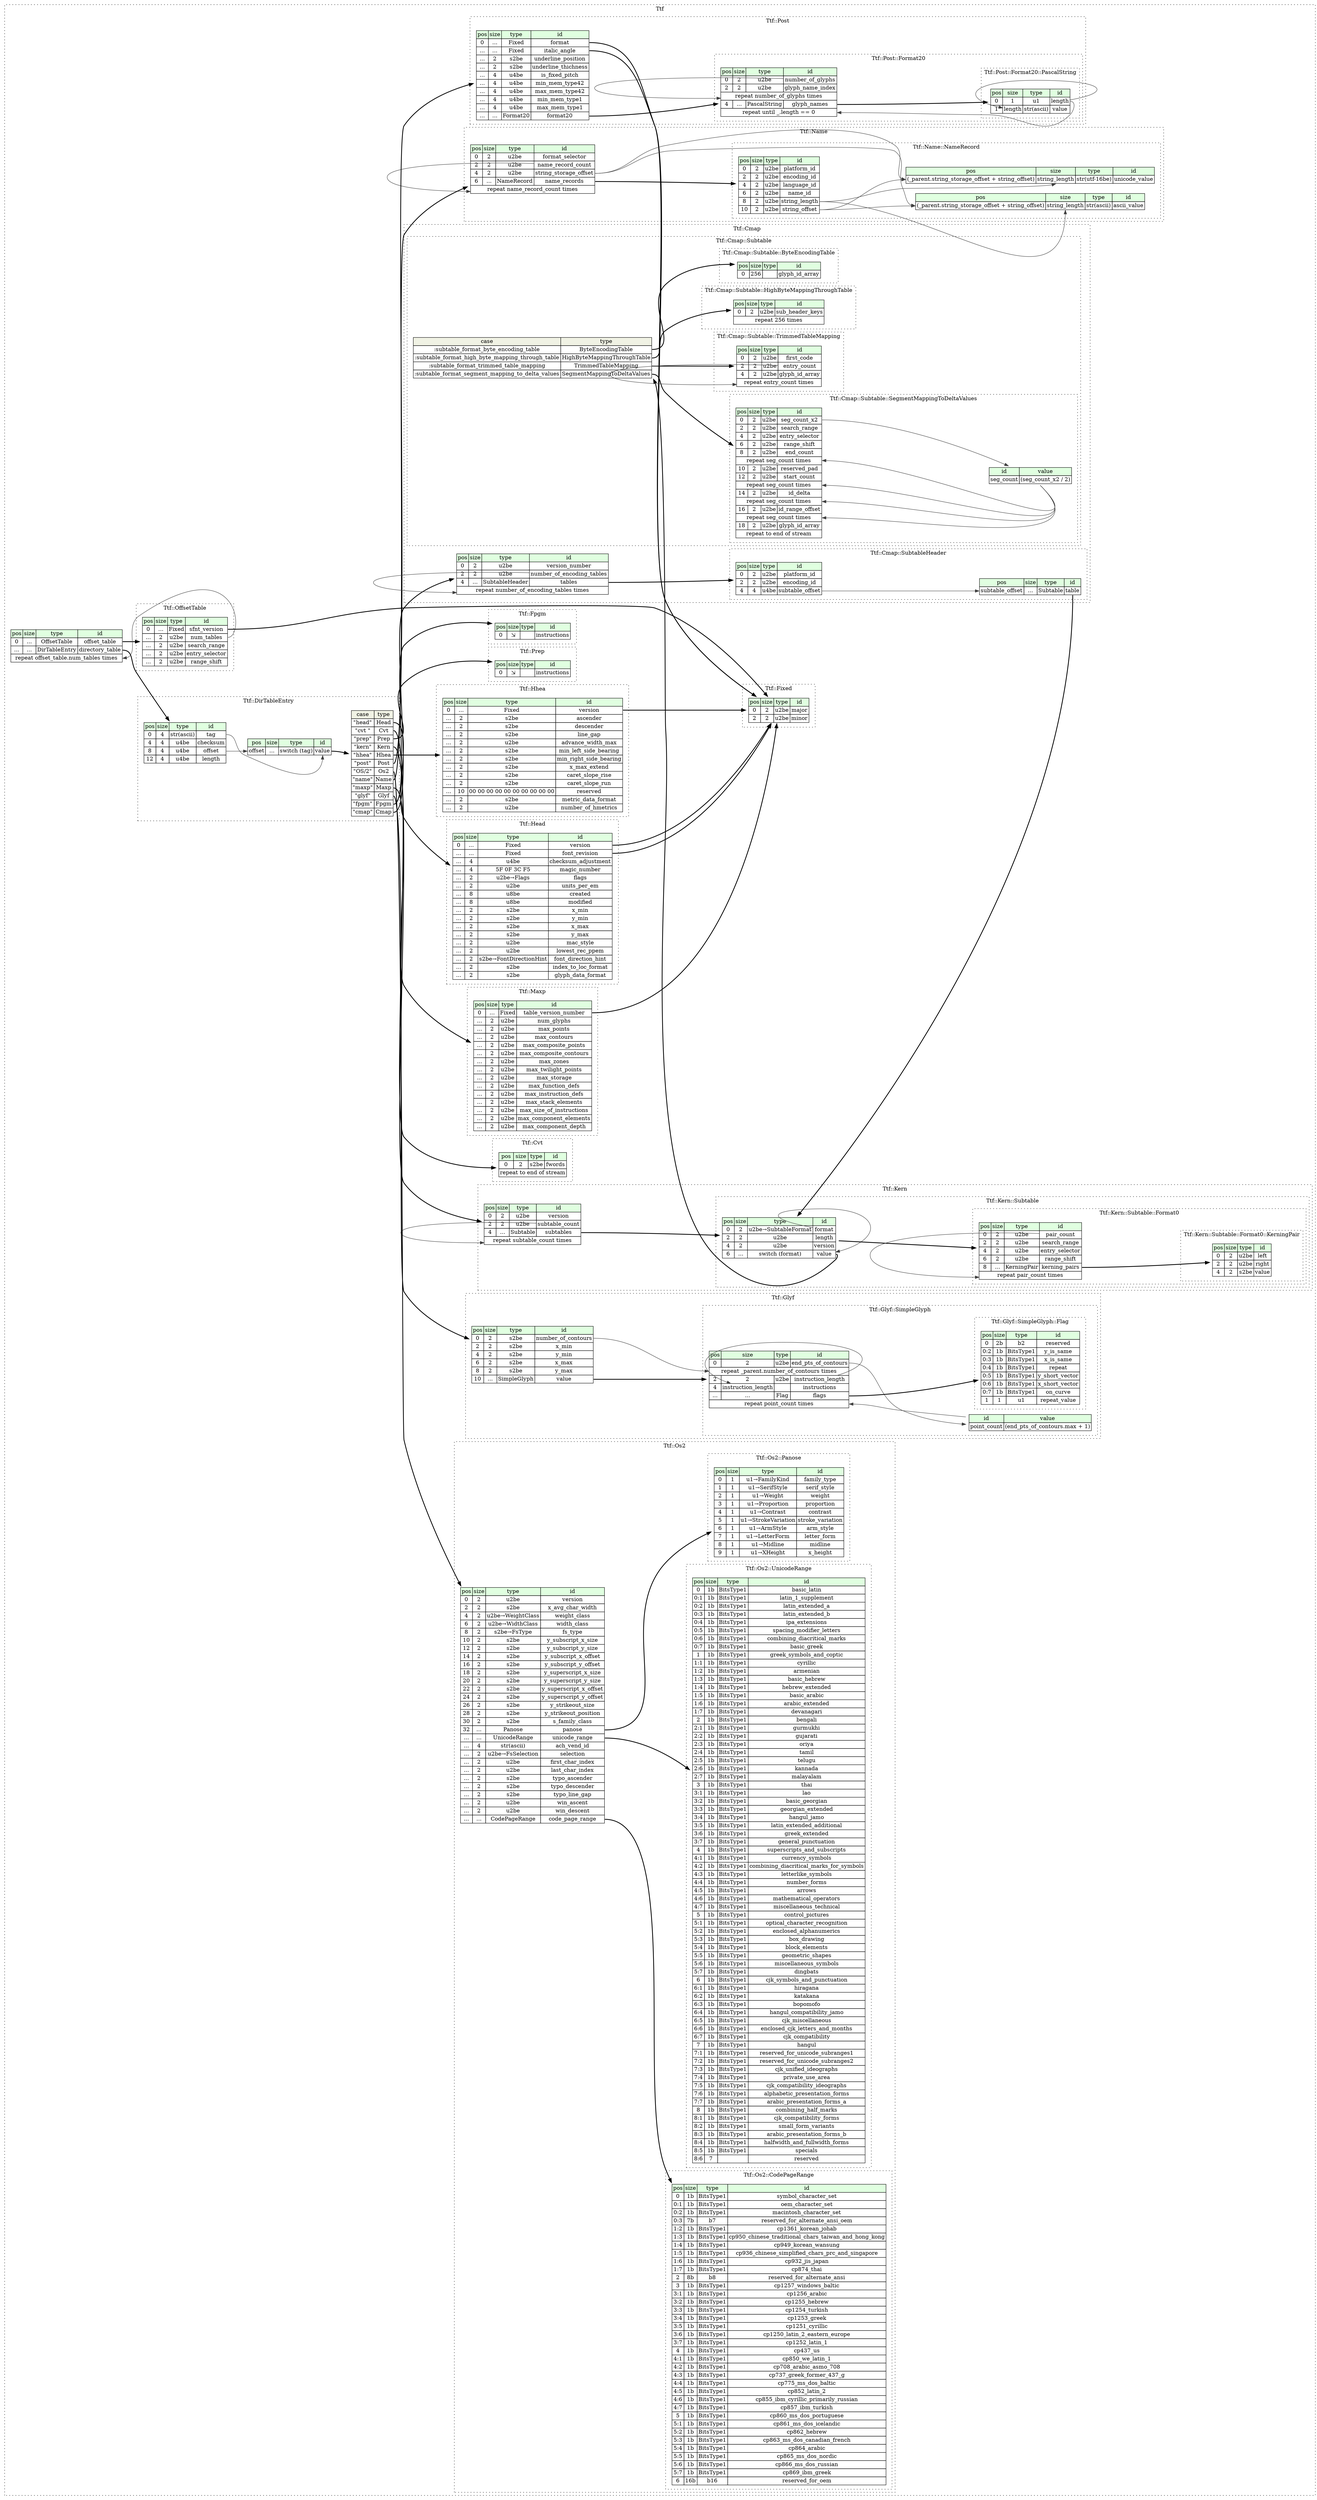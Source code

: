 digraph {
	rankdir=LR;
	node [shape=plaintext];
	subgraph cluster__ttf {
		label="Ttf";
		graph[style=dotted];

		ttf__seq [label=<<TABLE BORDER="0" CELLBORDER="1" CELLSPACING="0">
			<TR><TD BGCOLOR="#E0FFE0">pos</TD><TD BGCOLOR="#E0FFE0">size</TD><TD BGCOLOR="#E0FFE0">type</TD><TD BGCOLOR="#E0FFE0">id</TD></TR>
			<TR><TD PORT="offset_table_pos">0</TD><TD PORT="offset_table_size">...</TD><TD>OffsetTable</TD><TD PORT="offset_table_type">offset_table</TD></TR>
			<TR><TD PORT="directory_table_pos">...</TD><TD PORT="directory_table_size">...</TD><TD>DirTableEntry</TD><TD PORT="directory_table_type">directory_table</TD></TR>
			<TR><TD COLSPAN="4" PORT="directory_table__repeat">repeat offset_table.num_tables times</TD></TR>
		</TABLE>>];
		subgraph cluster__post {
			label="Ttf::Post";
			graph[style=dotted];

			post__seq [label=<<TABLE BORDER="0" CELLBORDER="1" CELLSPACING="0">
				<TR><TD BGCOLOR="#E0FFE0">pos</TD><TD BGCOLOR="#E0FFE0">size</TD><TD BGCOLOR="#E0FFE0">type</TD><TD BGCOLOR="#E0FFE0">id</TD></TR>
				<TR><TD PORT="format_pos">0</TD><TD PORT="format_size">...</TD><TD>Fixed</TD><TD PORT="format_type">format</TD></TR>
				<TR><TD PORT="italic_angle_pos">...</TD><TD PORT="italic_angle_size">...</TD><TD>Fixed</TD><TD PORT="italic_angle_type">italic_angle</TD></TR>
				<TR><TD PORT="underline_position_pos">...</TD><TD PORT="underline_position_size">2</TD><TD>s2be</TD><TD PORT="underline_position_type">underline_position</TD></TR>
				<TR><TD PORT="underline_thichness_pos">...</TD><TD PORT="underline_thichness_size">2</TD><TD>s2be</TD><TD PORT="underline_thichness_type">underline_thichness</TD></TR>
				<TR><TD PORT="is_fixed_pitch_pos">...</TD><TD PORT="is_fixed_pitch_size">4</TD><TD>u4be</TD><TD PORT="is_fixed_pitch_type">is_fixed_pitch</TD></TR>
				<TR><TD PORT="min_mem_type42_pos">...</TD><TD PORT="min_mem_type42_size">4</TD><TD>u4be</TD><TD PORT="min_mem_type42_type">min_mem_type42</TD></TR>
				<TR><TD PORT="max_mem_type42_pos">...</TD><TD PORT="max_mem_type42_size">4</TD><TD>u4be</TD><TD PORT="max_mem_type42_type">max_mem_type42</TD></TR>
				<TR><TD PORT="min_mem_type1_pos">...</TD><TD PORT="min_mem_type1_size">4</TD><TD>u4be</TD><TD PORT="min_mem_type1_type">min_mem_type1</TD></TR>
				<TR><TD PORT="max_mem_type1_pos">...</TD><TD PORT="max_mem_type1_size">4</TD><TD>u4be</TD><TD PORT="max_mem_type1_type">max_mem_type1</TD></TR>
				<TR><TD PORT="format20_pos">...</TD><TD PORT="format20_size">...</TD><TD>Format20</TD><TD PORT="format20_type">format20</TD></TR>
			</TABLE>>];
			subgraph cluster__format20 {
				label="Ttf::Post::Format20";
				graph[style=dotted];

				format20__seq [label=<<TABLE BORDER="0" CELLBORDER="1" CELLSPACING="0">
					<TR><TD BGCOLOR="#E0FFE0">pos</TD><TD BGCOLOR="#E0FFE0">size</TD><TD BGCOLOR="#E0FFE0">type</TD><TD BGCOLOR="#E0FFE0">id</TD></TR>
					<TR><TD PORT="number_of_glyphs_pos">0</TD><TD PORT="number_of_glyphs_size">2</TD><TD>u2be</TD><TD PORT="number_of_glyphs_type">number_of_glyphs</TD></TR>
					<TR><TD PORT="glyph_name_index_pos">2</TD><TD PORT="glyph_name_index_size">2</TD><TD>u2be</TD><TD PORT="glyph_name_index_type">glyph_name_index</TD></TR>
					<TR><TD COLSPAN="4" PORT="glyph_name_index__repeat">repeat number_of_glyphs times</TD></TR>
					<TR><TD PORT="glyph_names_pos">4</TD><TD PORT="glyph_names_size">...</TD><TD>PascalString</TD><TD PORT="glyph_names_type">glyph_names</TD></TR>
					<TR><TD COLSPAN="4" PORT="glyph_names__repeat">repeat until _.length == 0</TD></TR>
				</TABLE>>];
				subgraph cluster__pascal_string {
					label="Ttf::Post::Format20::PascalString";
					graph[style=dotted];

					pascal_string__seq [label=<<TABLE BORDER="0" CELLBORDER="1" CELLSPACING="0">
						<TR><TD BGCOLOR="#E0FFE0">pos</TD><TD BGCOLOR="#E0FFE0">size</TD><TD BGCOLOR="#E0FFE0">type</TD><TD BGCOLOR="#E0FFE0">id</TD></TR>
						<TR><TD PORT="length_pos">0</TD><TD PORT="length_size">1</TD><TD>u1</TD><TD PORT="length_type">length</TD></TR>
						<TR><TD PORT="value_pos">1</TD><TD PORT="value_size">length</TD><TD>str(ascii)</TD><TD PORT="value_type">value</TD></TR>
					</TABLE>>];
				}
			}
		}
		subgraph cluster__name {
			label="Ttf::Name";
			graph[style=dotted];

			name__seq [label=<<TABLE BORDER="0" CELLBORDER="1" CELLSPACING="0">
				<TR><TD BGCOLOR="#E0FFE0">pos</TD><TD BGCOLOR="#E0FFE0">size</TD><TD BGCOLOR="#E0FFE0">type</TD><TD BGCOLOR="#E0FFE0">id</TD></TR>
				<TR><TD PORT="format_selector_pos">0</TD><TD PORT="format_selector_size">2</TD><TD>u2be</TD><TD PORT="format_selector_type">format_selector</TD></TR>
				<TR><TD PORT="name_record_count_pos">2</TD><TD PORT="name_record_count_size">2</TD><TD>u2be</TD><TD PORT="name_record_count_type">name_record_count</TD></TR>
				<TR><TD PORT="string_storage_offset_pos">4</TD><TD PORT="string_storage_offset_size">2</TD><TD>u2be</TD><TD PORT="string_storage_offset_type">string_storage_offset</TD></TR>
				<TR><TD PORT="name_records_pos">6</TD><TD PORT="name_records_size">...</TD><TD>NameRecord</TD><TD PORT="name_records_type">name_records</TD></TR>
				<TR><TD COLSPAN="4" PORT="name_records__repeat">repeat name_record_count times</TD></TR>
			</TABLE>>];
			subgraph cluster__name_record {
				label="Ttf::Name::NameRecord";
				graph[style=dotted];

				name_record__seq [label=<<TABLE BORDER="0" CELLBORDER="1" CELLSPACING="0">
					<TR><TD BGCOLOR="#E0FFE0">pos</TD><TD BGCOLOR="#E0FFE0">size</TD><TD BGCOLOR="#E0FFE0">type</TD><TD BGCOLOR="#E0FFE0">id</TD></TR>
					<TR><TD PORT="platform_id_pos">0</TD><TD PORT="platform_id_size">2</TD><TD>u2be</TD><TD PORT="platform_id_type">platform_id</TD></TR>
					<TR><TD PORT="encoding_id_pos">2</TD><TD PORT="encoding_id_size">2</TD><TD>u2be</TD><TD PORT="encoding_id_type">encoding_id</TD></TR>
					<TR><TD PORT="language_id_pos">4</TD><TD PORT="language_id_size">2</TD><TD>u2be</TD><TD PORT="language_id_type">language_id</TD></TR>
					<TR><TD PORT="name_id_pos">6</TD><TD PORT="name_id_size">2</TD><TD>u2be</TD><TD PORT="name_id_type">name_id</TD></TR>
					<TR><TD PORT="string_length_pos">8</TD><TD PORT="string_length_size">2</TD><TD>u2be</TD><TD PORT="string_length_type">string_length</TD></TR>
					<TR><TD PORT="string_offset_pos">10</TD><TD PORT="string_offset_size">2</TD><TD>u2be</TD><TD PORT="string_offset_type">string_offset</TD></TR>
				</TABLE>>];
				name_record__inst__ascii_value [label=<<TABLE BORDER="0" CELLBORDER="1" CELLSPACING="0">
					<TR><TD BGCOLOR="#E0FFE0">pos</TD><TD BGCOLOR="#E0FFE0">size</TD><TD BGCOLOR="#E0FFE0">type</TD><TD BGCOLOR="#E0FFE0">id</TD></TR>
					<TR><TD PORT="ascii_value_pos">(_parent.string_storage_offset + string_offset)</TD><TD PORT="ascii_value_size">string_length</TD><TD>str(ascii)</TD><TD PORT="ascii_value_type">ascii_value</TD></TR>
				</TABLE>>];
				name_record__inst__unicode_value [label=<<TABLE BORDER="0" CELLBORDER="1" CELLSPACING="0">
					<TR><TD BGCOLOR="#E0FFE0">pos</TD><TD BGCOLOR="#E0FFE0">size</TD><TD BGCOLOR="#E0FFE0">type</TD><TD BGCOLOR="#E0FFE0">id</TD></TR>
					<TR><TD PORT="unicode_value_pos">(_parent.string_storage_offset + string_offset)</TD><TD PORT="unicode_value_size">string_length</TD><TD>str(utf-16be)</TD><TD PORT="unicode_value_type">unicode_value</TD></TR>
				</TABLE>>];
			}
		}
		subgraph cluster__head {
			label="Ttf::Head";
			graph[style=dotted];

			head__seq [label=<<TABLE BORDER="0" CELLBORDER="1" CELLSPACING="0">
				<TR><TD BGCOLOR="#E0FFE0">pos</TD><TD BGCOLOR="#E0FFE0">size</TD><TD BGCOLOR="#E0FFE0">type</TD><TD BGCOLOR="#E0FFE0">id</TD></TR>
				<TR><TD PORT="version_pos">0</TD><TD PORT="version_size">...</TD><TD>Fixed</TD><TD PORT="version_type">version</TD></TR>
				<TR><TD PORT="font_revision_pos">...</TD><TD PORT="font_revision_size">...</TD><TD>Fixed</TD><TD PORT="font_revision_type">font_revision</TD></TR>
				<TR><TD PORT="checksum_adjustment_pos">...</TD><TD PORT="checksum_adjustment_size">4</TD><TD>u4be</TD><TD PORT="checksum_adjustment_type">checksum_adjustment</TD></TR>
				<TR><TD PORT="magic_number_pos">...</TD><TD PORT="magic_number_size">4</TD><TD>5F 0F 3C F5</TD><TD PORT="magic_number_type">magic_number</TD></TR>
				<TR><TD PORT="flags_pos">...</TD><TD PORT="flags_size">2</TD><TD>u2be→Flags</TD><TD PORT="flags_type">flags</TD></TR>
				<TR><TD PORT="units_per_em_pos">...</TD><TD PORT="units_per_em_size">2</TD><TD>u2be</TD><TD PORT="units_per_em_type">units_per_em</TD></TR>
				<TR><TD PORT="created_pos">...</TD><TD PORT="created_size">8</TD><TD>u8be</TD><TD PORT="created_type">created</TD></TR>
				<TR><TD PORT="modified_pos">...</TD><TD PORT="modified_size">8</TD><TD>u8be</TD><TD PORT="modified_type">modified</TD></TR>
				<TR><TD PORT="x_min_pos">...</TD><TD PORT="x_min_size">2</TD><TD>s2be</TD><TD PORT="x_min_type">x_min</TD></TR>
				<TR><TD PORT="y_min_pos">...</TD><TD PORT="y_min_size">2</TD><TD>s2be</TD><TD PORT="y_min_type">y_min</TD></TR>
				<TR><TD PORT="x_max_pos">...</TD><TD PORT="x_max_size">2</TD><TD>s2be</TD><TD PORT="x_max_type">x_max</TD></TR>
				<TR><TD PORT="y_max_pos">...</TD><TD PORT="y_max_size">2</TD><TD>s2be</TD><TD PORT="y_max_type">y_max</TD></TR>
				<TR><TD PORT="mac_style_pos">...</TD><TD PORT="mac_style_size">2</TD><TD>u2be</TD><TD PORT="mac_style_type">mac_style</TD></TR>
				<TR><TD PORT="lowest_rec_ppem_pos">...</TD><TD PORT="lowest_rec_ppem_size">2</TD><TD>u2be</TD><TD PORT="lowest_rec_ppem_type">lowest_rec_ppem</TD></TR>
				<TR><TD PORT="font_direction_hint_pos">...</TD><TD PORT="font_direction_hint_size">2</TD><TD>s2be→FontDirectionHint</TD><TD PORT="font_direction_hint_type">font_direction_hint</TD></TR>
				<TR><TD PORT="index_to_loc_format_pos">...</TD><TD PORT="index_to_loc_format_size">2</TD><TD>s2be</TD><TD PORT="index_to_loc_format_type">index_to_loc_format</TD></TR>
				<TR><TD PORT="glyph_data_format_pos">...</TD><TD PORT="glyph_data_format_size">2</TD><TD>s2be</TD><TD PORT="glyph_data_format_type">glyph_data_format</TD></TR>
			</TABLE>>];
		}
		subgraph cluster__prep {
			label="Ttf::Prep";
			graph[style=dotted];

			prep__seq [label=<<TABLE BORDER="0" CELLBORDER="1" CELLSPACING="0">
				<TR><TD BGCOLOR="#E0FFE0">pos</TD><TD BGCOLOR="#E0FFE0">size</TD><TD BGCOLOR="#E0FFE0">type</TD><TD BGCOLOR="#E0FFE0">id</TD></TR>
				<TR><TD PORT="instructions_pos">0</TD><TD PORT="instructions_size">⇲</TD><TD></TD><TD PORT="instructions_type">instructions</TD></TR>
			</TABLE>>];
		}
		subgraph cluster__hhea {
			label="Ttf::Hhea";
			graph[style=dotted];

			hhea__seq [label=<<TABLE BORDER="0" CELLBORDER="1" CELLSPACING="0">
				<TR><TD BGCOLOR="#E0FFE0">pos</TD><TD BGCOLOR="#E0FFE0">size</TD><TD BGCOLOR="#E0FFE0">type</TD><TD BGCOLOR="#E0FFE0">id</TD></TR>
				<TR><TD PORT="version_pos">0</TD><TD PORT="version_size">...</TD><TD>Fixed</TD><TD PORT="version_type">version</TD></TR>
				<TR><TD PORT="ascender_pos">...</TD><TD PORT="ascender_size">2</TD><TD>s2be</TD><TD PORT="ascender_type">ascender</TD></TR>
				<TR><TD PORT="descender_pos">...</TD><TD PORT="descender_size">2</TD><TD>s2be</TD><TD PORT="descender_type">descender</TD></TR>
				<TR><TD PORT="line_gap_pos">...</TD><TD PORT="line_gap_size">2</TD><TD>s2be</TD><TD PORT="line_gap_type">line_gap</TD></TR>
				<TR><TD PORT="advance_width_max_pos">...</TD><TD PORT="advance_width_max_size">2</TD><TD>u2be</TD><TD PORT="advance_width_max_type">advance_width_max</TD></TR>
				<TR><TD PORT="min_left_side_bearing_pos">...</TD><TD PORT="min_left_side_bearing_size">2</TD><TD>s2be</TD><TD PORT="min_left_side_bearing_type">min_left_side_bearing</TD></TR>
				<TR><TD PORT="min_right_side_bearing_pos">...</TD><TD PORT="min_right_side_bearing_size">2</TD><TD>s2be</TD><TD PORT="min_right_side_bearing_type">min_right_side_bearing</TD></TR>
				<TR><TD PORT="x_max_extend_pos">...</TD><TD PORT="x_max_extend_size">2</TD><TD>s2be</TD><TD PORT="x_max_extend_type">x_max_extend</TD></TR>
				<TR><TD PORT="caret_slope_rise_pos">...</TD><TD PORT="caret_slope_rise_size">2</TD><TD>s2be</TD><TD PORT="caret_slope_rise_type">caret_slope_rise</TD></TR>
				<TR><TD PORT="caret_slope_run_pos">...</TD><TD PORT="caret_slope_run_size">2</TD><TD>s2be</TD><TD PORT="caret_slope_run_type">caret_slope_run</TD></TR>
				<TR><TD PORT="reserved_pos">...</TD><TD PORT="reserved_size">10</TD><TD>00 00 00 00 00 00 00 00 00 00</TD><TD PORT="reserved_type">reserved</TD></TR>
				<TR><TD PORT="metric_data_format_pos">...</TD><TD PORT="metric_data_format_size">2</TD><TD>s2be</TD><TD PORT="metric_data_format_type">metric_data_format</TD></TR>
				<TR><TD PORT="number_of_hmetrics_pos">...</TD><TD PORT="number_of_hmetrics_size">2</TD><TD>u2be</TD><TD PORT="number_of_hmetrics_type">number_of_hmetrics</TD></TR>
			</TABLE>>];
		}
		subgraph cluster__fpgm {
			label="Ttf::Fpgm";
			graph[style=dotted];

			fpgm__seq [label=<<TABLE BORDER="0" CELLBORDER="1" CELLSPACING="0">
				<TR><TD BGCOLOR="#E0FFE0">pos</TD><TD BGCOLOR="#E0FFE0">size</TD><TD BGCOLOR="#E0FFE0">type</TD><TD BGCOLOR="#E0FFE0">id</TD></TR>
				<TR><TD PORT="instructions_pos">0</TD><TD PORT="instructions_size">⇲</TD><TD></TD><TD PORT="instructions_type">instructions</TD></TR>
			</TABLE>>];
		}
		subgraph cluster__kern {
			label="Ttf::Kern";
			graph[style=dotted];

			kern__seq [label=<<TABLE BORDER="0" CELLBORDER="1" CELLSPACING="0">
				<TR><TD BGCOLOR="#E0FFE0">pos</TD><TD BGCOLOR="#E0FFE0">size</TD><TD BGCOLOR="#E0FFE0">type</TD><TD BGCOLOR="#E0FFE0">id</TD></TR>
				<TR><TD PORT="version_pos">0</TD><TD PORT="version_size">2</TD><TD>u2be</TD><TD PORT="version_type">version</TD></TR>
				<TR><TD PORT="subtable_count_pos">2</TD><TD PORT="subtable_count_size">2</TD><TD>u2be</TD><TD PORT="subtable_count_type">subtable_count</TD></TR>
				<TR><TD PORT="subtables_pos">4</TD><TD PORT="subtables_size">...</TD><TD>Subtable</TD><TD PORT="subtables_type">subtables</TD></TR>
				<TR><TD COLSPAN="4" PORT="subtables__repeat">repeat subtable_count times</TD></TR>
			</TABLE>>];
			subgraph cluster__subtable {
				label="Ttf::Kern::Subtable";
				graph[style=dotted];

				subtable__seq [label=<<TABLE BORDER="0" CELLBORDER="1" CELLSPACING="0">
					<TR><TD BGCOLOR="#E0FFE0">pos</TD><TD BGCOLOR="#E0FFE0">size</TD><TD BGCOLOR="#E0FFE0">type</TD><TD BGCOLOR="#E0FFE0">id</TD></TR>
					<TR><TD PORT="version_pos">0</TD><TD PORT="version_size">2</TD><TD>u2be</TD><TD PORT="version_type">version</TD></TR>
					<TR><TD PORT="length_pos">2</TD><TD PORT="length_size">2</TD><TD>u2be</TD><TD PORT="length_type">length</TD></TR>
					<TR><TD PORT="format_pos">4</TD><TD PORT="format_size">1</TD><TD>u1</TD><TD PORT="format_type">format</TD></TR>
					<TR><TD PORT="reserved_pos">5</TD><TD PORT="reserved_size">4b</TD><TD>b4</TD><TD PORT="reserved_type">reserved</TD></TR>
					<TR><TD PORT="is_override_pos">5:4</TD><TD PORT="is_override_size">1b</TD><TD>BitsType1</TD><TD PORT="is_override_type">is_override</TD></TR>
					<TR><TD PORT="is_cross_stream_pos">5:5</TD><TD PORT="is_cross_stream_size">1b</TD><TD>BitsType1</TD><TD PORT="is_cross_stream_type">is_cross_stream</TD></TR>
					<TR><TD PORT="is_minimum_pos">5:6</TD><TD PORT="is_minimum_size">1b</TD><TD>BitsType1</TD><TD PORT="is_minimum_type">is_minimum</TD></TR>
					<TR><TD PORT="is_horizontal_pos">5:7</TD><TD PORT="is_horizontal_size">1b</TD><TD>BitsType1</TD><TD PORT="is_horizontal_type">is_horizontal</TD></TR>
					<TR><TD PORT="format0_pos">6</TD><TD PORT="format0_size">...</TD><TD>Format0</TD><TD PORT="format0_type">format0</TD></TR>
				</TABLE>>];
				subgraph cluster__format0 {
					label="Ttf::Kern::Subtable::Format0";
					graph[style=dotted];

					format0__seq [label=<<TABLE BORDER="0" CELLBORDER="1" CELLSPACING="0">
						<TR><TD BGCOLOR="#E0FFE0">pos</TD><TD BGCOLOR="#E0FFE0">size</TD><TD BGCOLOR="#E0FFE0">type</TD><TD BGCOLOR="#E0FFE0">id</TD></TR>
						<TR><TD PORT="pair_count_pos">0</TD><TD PORT="pair_count_size">2</TD><TD>u2be</TD><TD PORT="pair_count_type">pair_count</TD></TR>
						<TR><TD PORT="search_range_pos">2</TD><TD PORT="search_range_size">2</TD><TD>u2be</TD><TD PORT="search_range_type">search_range</TD></TR>
						<TR><TD PORT="entry_selector_pos">4</TD><TD PORT="entry_selector_size">2</TD><TD>u2be</TD><TD PORT="entry_selector_type">entry_selector</TD></TR>
						<TR><TD PORT="range_shift_pos">6</TD><TD PORT="range_shift_size">2</TD><TD>u2be</TD><TD PORT="range_shift_type">range_shift</TD></TR>
						<TR><TD PORT="kerning_pairs_pos">8</TD><TD PORT="kerning_pairs_size">...</TD><TD>KerningPair</TD><TD PORT="kerning_pairs_type">kerning_pairs</TD></TR>
						<TR><TD COLSPAN="4" PORT="kerning_pairs__repeat">repeat pair_count times</TD></TR>
					</TABLE>>];
					subgraph cluster__kerning_pair {
						label="Ttf::Kern::Subtable::Format0::KerningPair";
						graph[style=dotted];

						kerning_pair__seq [label=<<TABLE BORDER="0" CELLBORDER="1" CELLSPACING="0">
							<TR><TD BGCOLOR="#E0FFE0">pos</TD><TD BGCOLOR="#E0FFE0">size</TD><TD BGCOLOR="#E0FFE0">type</TD><TD BGCOLOR="#E0FFE0">id</TD></TR>
							<TR><TD PORT="left_pos">0</TD><TD PORT="left_size">2</TD><TD>u2be</TD><TD PORT="left_type">left</TD></TR>
							<TR><TD PORT="right_pos">2</TD><TD PORT="right_size">2</TD><TD>u2be</TD><TD PORT="right_type">right</TD></TR>
							<TR><TD PORT="value_pos">4</TD><TD PORT="value_size">2</TD><TD>s2be</TD><TD PORT="value_type">value</TD></TR>
						</TABLE>>];
					}
				}
			}
		}
		subgraph cluster__dir_table_entry {
			label="Ttf::DirTableEntry";
			graph[style=dotted];

			dir_table_entry__seq [label=<<TABLE BORDER="0" CELLBORDER="1" CELLSPACING="0">
				<TR><TD BGCOLOR="#E0FFE0">pos</TD><TD BGCOLOR="#E0FFE0">size</TD><TD BGCOLOR="#E0FFE0">type</TD><TD BGCOLOR="#E0FFE0">id</TD></TR>
				<TR><TD PORT="tag_pos">0</TD><TD PORT="tag_size">4</TD><TD>str(ascii)</TD><TD PORT="tag_type">tag</TD></TR>
				<TR><TD PORT="checksum_pos">4</TD><TD PORT="checksum_size">4</TD><TD>u4be</TD><TD PORT="checksum_type">checksum</TD></TR>
				<TR><TD PORT="offset_pos">8</TD><TD PORT="offset_size">4</TD><TD>u4be</TD><TD PORT="offset_type">offset</TD></TR>
				<TR><TD PORT="length_pos">12</TD><TD PORT="length_size">4</TD><TD>u4be</TD><TD PORT="length_type">length</TD></TR>
			</TABLE>>];
			dir_table_entry__inst__value [label=<<TABLE BORDER="0" CELLBORDER="1" CELLSPACING="0">
				<TR><TD BGCOLOR="#E0FFE0">pos</TD><TD BGCOLOR="#E0FFE0">size</TD><TD BGCOLOR="#E0FFE0">type</TD><TD BGCOLOR="#E0FFE0">id</TD></TR>
				<TR><TD PORT="value_pos">offset</TD><TD PORT="value_size">...</TD><TD>switch (tag)</TD><TD PORT="value_type">value</TD></TR>
			</TABLE>>];
dir_table_entry__inst__value_value_switch [label=<<TABLE BORDER="0" CELLBORDER="1" CELLSPACING="0">
	<TR><TD BGCOLOR="#F0F2E4">case</TD><TD BGCOLOR="#F0F2E4">type</TD></TR>
	<TR><TD>&quot;head&quot;</TD><TD PORT="case0">Head</TD></TR>
	<TR><TD>&quot;cvt &quot;</TD><TD PORT="case1">Cvt</TD></TR>
	<TR><TD>&quot;prep&quot;</TD><TD PORT="case2">Prep</TD></TR>
	<TR><TD>&quot;kern&quot;</TD><TD PORT="case3">Kern</TD></TR>
	<TR><TD>&quot;hhea&quot;</TD><TD PORT="case4">Hhea</TD></TR>
	<TR><TD>&quot;post&quot;</TD><TD PORT="case5">Post</TD></TR>
	<TR><TD>&quot;OS/2&quot;</TD><TD PORT="case6">Os2</TD></TR>
	<TR><TD>&quot;name&quot;</TD><TD PORT="case7">Name</TD></TR>
	<TR><TD>&quot;maxp&quot;</TD><TD PORT="case8">Maxp</TD></TR>
	<TR><TD>&quot;glyf&quot;</TD><TD PORT="case9">Glyf</TD></TR>
	<TR><TD>&quot;fpgm&quot;</TD><TD PORT="case10">Fpgm</TD></TR>
	<TR><TD>&quot;cmap&quot;</TD><TD PORT="case11">Cmap</TD></TR>
</TABLE>>];
		}
		subgraph cluster__os2 {
			label="Ttf::Os2";
			graph[style=dotted];

			os2__seq [label=<<TABLE BORDER="0" CELLBORDER="1" CELLSPACING="0">
				<TR><TD BGCOLOR="#E0FFE0">pos</TD><TD BGCOLOR="#E0FFE0">size</TD><TD BGCOLOR="#E0FFE0">type</TD><TD BGCOLOR="#E0FFE0">id</TD></TR>
				<TR><TD PORT="version_pos">0</TD><TD PORT="version_size">2</TD><TD>u2be</TD><TD PORT="version_type">version</TD></TR>
				<TR><TD PORT="x_avg_char_width_pos">2</TD><TD PORT="x_avg_char_width_size">2</TD><TD>s2be</TD><TD PORT="x_avg_char_width_type">x_avg_char_width</TD></TR>
				<TR><TD PORT="weight_class_pos">4</TD><TD PORT="weight_class_size">2</TD><TD>u2be→WeightClass</TD><TD PORT="weight_class_type">weight_class</TD></TR>
				<TR><TD PORT="width_class_pos">6</TD><TD PORT="width_class_size">2</TD><TD>u2be→WidthClass</TD><TD PORT="width_class_type">width_class</TD></TR>
				<TR><TD PORT="fs_type_pos">8</TD><TD PORT="fs_type_size">2</TD><TD>s2be→FsType</TD><TD PORT="fs_type_type">fs_type</TD></TR>
				<TR><TD PORT="y_subscript_x_size_pos">10</TD><TD PORT="y_subscript_x_size_size">2</TD><TD>s2be</TD><TD PORT="y_subscript_x_size_type">y_subscript_x_size</TD></TR>
				<TR><TD PORT="y_subscript_y_size_pos">12</TD><TD PORT="y_subscript_y_size_size">2</TD><TD>s2be</TD><TD PORT="y_subscript_y_size_type">y_subscript_y_size</TD></TR>
				<TR><TD PORT="y_subscript_x_offset_pos">14</TD><TD PORT="y_subscript_x_offset_size">2</TD><TD>s2be</TD><TD PORT="y_subscript_x_offset_type">y_subscript_x_offset</TD></TR>
				<TR><TD PORT="y_subscript_y_offset_pos">16</TD><TD PORT="y_subscript_y_offset_size">2</TD><TD>s2be</TD><TD PORT="y_subscript_y_offset_type">y_subscript_y_offset</TD></TR>
				<TR><TD PORT="y_superscript_x_size_pos">18</TD><TD PORT="y_superscript_x_size_size">2</TD><TD>s2be</TD><TD PORT="y_superscript_x_size_type">y_superscript_x_size</TD></TR>
				<TR><TD PORT="y_superscript_y_size_pos">20</TD><TD PORT="y_superscript_y_size_size">2</TD><TD>s2be</TD><TD PORT="y_superscript_y_size_type">y_superscript_y_size</TD></TR>
				<TR><TD PORT="y_superscript_x_offset_pos">22</TD><TD PORT="y_superscript_x_offset_size">2</TD><TD>s2be</TD><TD PORT="y_superscript_x_offset_type">y_superscript_x_offset</TD></TR>
				<TR><TD PORT="y_superscript_y_offset_pos">24</TD><TD PORT="y_superscript_y_offset_size">2</TD><TD>s2be</TD><TD PORT="y_superscript_y_offset_type">y_superscript_y_offset</TD></TR>
				<TR><TD PORT="y_strikeout_size_pos">26</TD><TD PORT="y_strikeout_size_size">2</TD><TD>s2be</TD><TD PORT="y_strikeout_size_type">y_strikeout_size</TD></TR>
				<TR><TD PORT="y_strikeout_position_pos">28</TD><TD PORT="y_strikeout_position_size">2</TD><TD>s2be</TD><TD PORT="y_strikeout_position_type">y_strikeout_position</TD></TR>
				<TR><TD PORT="s_family_class_pos">30</TD><TD PORT="s_family_class_size">2</TD><TD>s2be</TD><TD PORT="s_family_class_type">s_family_class</TD></TR>
				<TR><TD PORT="panose_pos">32</TD><TD PORT="panose_size">...</TD><TD>Panose</TD><TD PORT="panose_type">panose</TD></TR>
				<TR><TD PORT="unicode_range_pos">...</TD><TD PORT="unicode_range_size">...</TD><TD>UnicodeRange</TD><TD PORT="unicode_range_type">unicode_range</TD></TR>
				<TR><TD PORT="ach_vend_id_pos">...</TD><TD PORT="ach_vend_id_size">4</TD><TD>str(ascii)</TD><TD PORT="ach_vend_id_type">ach_vend_id</TD></TR>
				<TR><TD PORT="selection_pos">...</TD><TD PORT="selection_size">2</TD><TD>u2be→FsSelection</TD><TD PORT="selection_type">selection</TD></TR>
				<TR><TD PORT="first_char_index_pos">...</TD><TD PORT="first_char_index_size">2</TD><TD>u2be</TD><TD PORT="first_char_index_type">first_char_index</TD></TR>
				<TR><TD PORT="last_char_index_pos">...</TD><TD PORT="last_char_index_size">2</TD><TD>u2be</TD><TD PORT="last_char_index_type">last_char_index</TD></TR>
				<TR><TD PORT="typo_ascender_pos">...</TD><TD PORT="typo_ascender_size">2</TD><TD>s2be</TD><TD PORT="typo_ascender_type">typo_ascender</TD></TR>
				<TR><TD PORT="typo_descender_pos">...</TD><TD PORT="typo_descender_size">2</TD><TD>s2be</TD><TD PORT="typo_descender_type">typo_descender</TD></TR>
				<TR><TD PORT="typo_line_gap_pos">...</TD><TD PORT="typo_line_gap_size">2</TD><TD>s2be</TD><TD PORT="typo_line_gap_type">typo_line_gap</TD></TR>
				<TR><TD PORT="win_ascent_pos">...</TD><TD PORT="win_ascent_size">2</TD><TD>u2be</TD><TD PORT="win_ascent_type">win_ascent</TD></TR>
				<TR><TD PORT="win_descent_pos">...</TD><TD PORT="win_descent_size">2</TD><TD>u2be</TD><TD PORT="win_descent_type">win_descent</TD></TR>
				<TR><TD PORT="code_page_range_pos">...</TD><TD PORT="code_page_range_size">...</TD><TD>CodePageRange</TD><TD PORT="code_page_range_type">code_page_range</TD></TR>
			</TABLE>>];
			subgraph cluster__panose {
				label="Ttf::Os2::Panose";
				graph[style=dotted];

				panose__seq [label=<<TABLE BORDER="0" CELLBORDER="1" CELLSPACING="0">
					<TR><TD BGCOLOR="#E0FFE0">pos</TD><TD BGCOLOR="#E0FFE0">size</TD><TD BGCOLOR="#E0FFE0">type</TD><TD BGCOLOR="#E0FFE0">id</TD></TR>
					<TR><TD PORT="family_type_pos">0</TD><TD PORT="family_type_size">1</TD><TD>u1→FamilyKind</TD><TD PORT="family_type_type">family_type</TD></TR>
					<TR><TD PORT="serif_style_pos">1</TD><TD PORT="serif_style_size">1</TD><TD>u1→SerifStyle</TD><TD PORT="serif_style_type">serif_style</TD></TR>
					<TR><TD PORT="weight_pos">2</TD><TD PORT="weight_size">1</TD><TD>u1→Weight</TD><TD PORT="weight_type">weight</TD></TR>
					<TR><TD PORT="proportion_pos">3</TD><TD PORT="proportion_size">1</TD><TD>u1→Proportion</TD><TD PORT="proportion_type">proportion</TD></TR>
					<TR><TD PORT="contrast_pos">4</TD><TD PORT="contrast_size">1</TD><TD>u1→Contrast</TD><TD PORT="contrast_type">contrast</TD></TR>
					<TR><TD PORT="stroke_variation_pos">5</TD><TD PORT="stroke_variation_size">1</TD><TD>u1→StrokeVariation</TD><TD PORT="stroke_variation_type">stroke_variation</TD></TR>
					<TR><TD PORT="arm_style_pos">6</TD><TD PORT="arm_style_size">1</TD><TD>u1→ArmStyle</TD><TD PORT="arm_style_type">arm_style</TD></TR>
					<TR><TD PORT="letter_form_pos">7</TD><TD PORT="letter_form_size">1</TD><TD>u1→LetterForm</TD><TD PORT="letter_form_type">letter_form</TD></TR>
					<TR><TD PORT="midline_pos">8</TD><TD PORT="midline_size">1</TD><TD>u1→Midline</TD><TD PORT="midline_type">midline</TD></TR>
					<TR><TD PORT="x_height_pos">9</TD><TD PORT="x_height_size">1</TD><TD>u1→XHeight</TD><TD PORT="x_height_type">x_height</TD></TR>
				</TABLE>>];
			}
			subgraph cluster__unicode_range {
				label="Ttf::Os2::UnicodeRange";
				graph[style=dotted];

				unicode_range__seq [label=<<TABLE BORDER="0" CELLBORDER="1" CELLSPACING="0">
					<TR><TD BGCOLOR="#E0FFE0">pos</TD><TD BGCOLOR="#E0FFE0">size</TD><TD BGCOLOR="#E0FFE0">type</TD><TD BGCOLOR="#E0FFE0">id</TD></TR>
					<TR><TD PORT="basic_latin_pos">0</TD><TD PORT="basic_latin_size">1b</TD><TD>BitsType1</TD><TD PORT="basic_latin_type">basic_latin</TD></TR>
					<TR><TD PORT="latin_1_supplement_pos">0:1</TD><TD PORT="latin_1_supplement_size">1b</TD><TD>BitsType1</TD><TD PORT="latin_1_supplement_type">latin_1_supplement</TD></TR>
					<TR><TD PORT="latin_extended_a_pos">0:2</TD><TD PORT="latin_extended_a_size">1b</TD><TD>BitsType1</TD><TD PORT="latin_extended_a_type">latin_extended_a</TD></TR>
					<TR><TD PORT="latin_extended_b_pos">0:3</TD><TD PORT="latin_extended_b_size">1b</TD><TD>BitsType1</TD><TD PORT="latin_extended_b_type">latin_extended_b</TD></TR>
					<TR><TD PORT="ipa_extensions_pos">0:4</TD><TD PORT="ipa_extensions_size">1b</TD><TD>BitsType1</TD><TD PORT="ipa_extensions_type">ipa_extensions</TD></TR>
					<TR><TD PORT="spacing_modifier_letters_pos">0:5</TD><TD PORT="spacing_modifier_letters_size">1b</TD><TD>BitsType1</TD><TD PORT="spacing_modifier_letters_type">spacing_modifier_letters</TD></TR>
					<TR><TD PORT="combining_diacritical_marks_pos">0:6</TD><TD PORT="combining_diacritical_marks_size">1b</TD><TD>BitsType1</TD><TD PORT="combining_diacritical_marks_type">combining_diacritical_marks</TD></TR>
					<TR><TD PORT="basic_greek_pos">0:7</TD><TD PORT="basic_greek_size">1b</TD><TD>BitsType1</TD><TD PORT="basic_greek_type">basic_greek</TD></TR>
					<TR><TD PORT="greek_symbols_and_coptic_pos">1</TD><TD PORT="greek_symbols_and_coptic_size">1b</TD><TD>BitsType1</TD><TD PORT="greek_symbols_and_coptic_type">greek_symbols_and_coptic</TD></TR>
					<TR><TD PORT="cyrillic_pos">1:1</TD><TD PORT="cyrillic_size">1b</TD><TD>BitsType1</TD><TD PORT="cyrillic_type">cyrillic</TD></TR>
					<TR><TD PORT="armenian_pos">1:2</TD><TD PORT="armenian_size">1b</TD><TD>BitsType1</TD><TD PORT="armenian_type">armenian</TD></TR>
					<TR><TD PORT="basic_hebrew_pos">1:3</TD><TD PORT="basic_hebrew_size">1b</TD><TD>BitsType1</TD><TD PORT="basic_hebrew_type">basic_hebrew</TD></TR>
					<TR><TD PORT="hebrew_extended_pos">1:4</TD><TD PORT="hebrew_extended_size">1b</TD><TD>BitsType1</TD><TD PORT="hebrew_extended_type">hebrew_extended</TD></TR>
					<TR><TD PORT="basic_arabic_pos">1:5</TD><TD PORT="basic_arabic_size">1b</TD><TD>BitsType1</TD><TD PORT="basic_arabic_type">basic_arabic</TD></TR>
					<TR><TD PORT="arabic_extended_pos">1:6</TD><TD PORT="arabic_extended_size">1b</TD><TD>BitsType1</TD><TD PORT="arabic_extended_type">arabic_extended</TD></TR>
					<TR><TD PORT="devanagari_pos">1:7</TD><TD PORT="devanagari_size">1b</TD><TD>BitsType1</TD><TD PORT="devanagari_type">devanagari</TD></TR>
					<TR><TD PORT="bengali_pos">2</TD><TD PORT="bengali_size">1b</TD><TD>BitsType1</TD><TD PORT="bengali_type">bengali</TD></TR>
					<TR><TD PORT="gurmukhi_pos">2:1</TD><TD PORT="gurmukhi_size">1b</TD><TD>BitsType1</TD><TD PORT="gurmukhi_type">gurmukhi</TD></TR>
					<TR><TD PORT="gujarati_pos">2:2</TD><TD PORT="gujarati_size">1b</TD><TD>BitsType1</TD><TD PORT="gujarati_type">gujarati</TD></TR>
					<TR><TD PORT="oriya_pos">2:3</TD><TD PORT="oriya_size">1b</TD><TD>BitsType1</TD><TD PORT="oriya_type">oriya</TD></TR>
					<TR><TD PORT="tamil_pos">2:4</TD><TD PORT="tamil_size">1b</TD><TD>BitsType1</TD><TD PORT="tamil_type">tamil</TD></TR>
					<TR><TD PORT="telugu_pos">2:5</TD><TD PORT="telugu_size">1b</TD><TD>BitsType1</TD><TD PORT="telugu_type">telugu</TD></TR>
					<TR><TD PORT="kannada_pos">2:6</TD><TD PORT="kannada_size">1b</TD><TD>BitsType1</TD><TD PORT="kannada_type">kannada</TD></TR>
					<TR><TD PORT="malayalam_pos">2:7</TD><TD PORT="malayalam_size">1b</TD><TD>BitsType1</TD><TD PORT="malayalam_type">malayalam</TD></TR>
					<TR><TD PORT="thai_pos">3</TD><TD PORT="thai_size">1b</TD><TD>BitsType1</TD><TD PORT="thai_type">thai</TD></TR>
					<TR><TD PORT="lao_pos">3:1</TD><TD PORT="lao_size">1b</TD><TD>BitsType1</TD><TD PORT="lao_type">lao</TD></TR>
					<TR><TD PORT="basic_georgian_pos">3:2</TD><TD PORT="basic_georgian_size">1b</TD><TD>BitsType1</TD><TD PORT="basic_georgian_type">basic_georgian</TD></TR>
					<TR><TD PORT="georgian_extended_pos">3:3</TD><TD PORT="georgian_extended_size">1b</TD><TD>BitsType1</TD><TD PORT="georgian_extended_type">georgian_extended</TD></TR>
					<TR><TD PORT="hangul_jamo_pos">3:4</TD><TD PORT="hangul_jamo_size">1b</TD><TD>BitsType1</TD><TD PORT="hangul_jamo_type">hangul_jamo</TD></TR>
					<TR><TD PORT="latin_extended_additional_pos">3:5</TD><TD PORT="latin_extended_additional_size">1b</TD><TD>BitsType1</TD><TD PORT="latin_extended_additional_type">latin_extended_additional</TD></TR>
					<TR><TD PORT="greek_extended_pos">3:6</TD><TD PORT="greek_extended_size">1b</TD><TD>BitsType1</TD><TD PORT="greek_extended_type">greek_extended</TD></TR>
					<TR><TD PORT="general_punctuation_pos">3:7</TD><TD PORT="general_punctuation_size">1b</TD><TD>BitsType1</TD><TD PORT="general_punctuation_type">general_punctuation</TD></TR>
					<TR><TD PORT="superscripts_and_subscripts_pos">4</TD><TD PORT="superscripts_and_subscripts_size">1b</TD><TD>BitsType1</TD><TD PORT="superscripts_and_subscripts_type">superscripts_and_subscripts</TD></TR>
					<TR><TD PORT="currency_symbols_pos">4:1</TD><TD PORT="currency_symbols_size">1b</TD><TD>BitsType1</TD><TD PORT="currency_symbols_type">currency_symbols</TD></TR>
					<TR><TD PORT="combining_diacritical_marks_for_symbols_pos">4:2</TD><TD PORT="combining_diacritical_marks_for_symbols_size">1b</TD><TD>BitsType1</TD><TD PORT="combining_diacritical_marks_for_symbols_type">combining_diacritical_marks_for_symbols</TD></TR>
					<TR><TD PORT="letterlike_symbols_pos">4:3</TD><TD PORT="letterlike_symbols_size">1b</TD><TD>BitsType1</TD><TD PORT="letterlike_symbols_type">letterlike_symbols</TD></TR>
					<TR><TD PORT="number_forms_pos">4:4</TD><TD PORT="number_forms_size">1b</TD><TD>BitsType1</TD><TD PORT="number_forms_type">number_forms</TD></TR>
					<TR><TD PORT="arrows_pos">4:5</TD><TD PORT="arrows_size">1b</TD><TD>BitsType1</TD><TD PORT="arrows_type">arrows</TD></TR>
					<TR><TD PORT="mathematical_operators_pos">4:6</TD><TD PORT="mathematical_operators_size">1b</TD><TD>BitsType1</TD><TD PORT="mathematical_operators_type">mathematical_operators</TD></TR>
					<TR><TD PORT="miscellaneous_technical_pos">4:7</TD><TD PORT="miscellaneous_technical_size">1b</TD><TD>BitsType1</TD><TD PORT="miscellaneous_technical_type">miscellaneous_technical</TD></TR>
					<TR><TD PORT="control_pictures_pos">5</TD><TD PORT="control_pictures_size">1b</TD><TD>BitsType1</TD><TD PORT="control_pictures_type">control_pictures</TD></TR>
					<TR><TD PORT="optical_character_recognition_pos">5:1</TD><TD PORT="optical_character_recognition_size">1b</TD><TD>BitsType1</TD><TD PORT="optical_character_recognition_type">optical_character_recognition</TD></TR>
					<TR><TD PORT="enclosed_alphanumerics_pos">5:2</TD><TD PORT="enclosed_alphanumerics_size">1b</TD><TD>BitsType1</TD><TD PORT="enclosed_alphanumerics_type">enclosed_alphanumerics</TD></TR>
					<TR><TD PORT="box_drawing_pos">5:3</TD><TD PORT="box_drawing_size">1b</TD><TD>BitsType1</TD><TD PORT="box_drawing_type">box_drawing</TD></TR>
					<TR><TD PORT="block_elements_pos">5:4</TD><TD PORT="block_elements_size">1b</TD><TD>BitsType1</TD><TD PORT="block_elements_type">block_elements</TD></TR>
					<TR><TD PORT="geometric_shapes_pos">5:5</TD><TD PORT="geometric_shapes_size">1b</TD><TD>BitsType1</TD><TD PORT="geometric_shapes_type">geometric_shapes</TD></TR>
					<TR><TD PORT="miscellaneous_symbols_pos">5:6</TD><TD PORT="miscellaneous_symbols_size">1b</TD><TD>BitsType1</TD><TD PORT="miscellaneous_symbols_type">miscellaneous_symbols</TD></TR>
					<TR><TD PORT="dingbats_pos">5:7</TD><TD PORT="dingbats_size">1b</TD><TD>BitsType1</TD><TD PORT="dingbats_type">dingbats</TD></TR>
					<TR><TD PORT="cjk_symbols_and_punctuation_pos">6</TD><TD PORT="cjk_symbols_and_punctuation_size">1b</TD><TD>BitsType1</TD><TD PORT="cjk_symbols_and_punctuation_type">cjk_symbols_and_punctuation</TD></TR>
					<TR><TD PORT="hiragana_pos">6:1</TD><TD PORT="hiragana_size">1b</TD><TD>BitsType1</TD><TD PORT="hiragana_type">hiragana</TD></TR>
					<TR><TD PORT="katakana_pos">6:2</TD><TD PORT="katakana_size">1b</TD><TD>BitsType1</TD><TD PORT="katakana_type">katakana</TD></TR>
					<TR><TD PORT="bopomofo_pos">6:3</TD><TD PORT="bopomofo_size">1b</TD><TD>BitsType1</TD><TD PORT="bopomofo_type">bopomofo</TD></TR>
					<TR><TD PORT="hangul_compatibility_jamo_pos">6:4</TD><TD PORT="hangul_compatibility_jamo_size">1b</TD><TD>BitsType1</TD><TD PORT="hangul_compatibility_jamo_type">hangul_compatibility_jamo</TD></TR>
					<TR><TD PORT="cjk_miscellaneous_pos">6:5</TD><TD PORT="cjk_miscellaneous_size">1b</TD><TD>BitsType1</TD><TD PORT="cjk_miscellaneous_type">cjk_miscellaneous</TD></TR>
					<TR><TD PORT="enclosed_cjk_letters_and_months_pos">6:6</TD><TD PORT="enclosed_cjk_letters_and_months_size">1b</TD><TD>BitsType1</TD><TD PORT="enclosed_cjk_letters_and_months_type">enclosed_cjk_letters_and_months</TD></TR>
					<TR><TD PORT="cjk_compatibility_pos">6:7</TD><TD PORT="cjk_compatibility_size">1b</TD><TD>BitsType1</TD><TD PORT="cjk_compatibility_type">cjk_compatibility</TD></TR>
					<TR><TD PORT="hangul_pos">7</TD><TD PORT="hangul_size">1b</TD><TD>BitsType1</TD><TD PORT="hangul_type">hangul</TD></TR>
					<TR><TD PORT="reserved_for_unicode_subranges1_pos">7:1</TD><TD PORT="reserved_for_unicode_subranges1_size">1b</TD><TD>BitsType1</TD><TD PORT="reserved_for_unicode_subranges1_type">reserved_for_unicode_subranges1</TD></TR>
					<TR><TD PORT="reserved_for_unicode_subranges2_pos">7:2</TD><TD PORT="reserved_for_unicode_subranges2_size">1b</TD><TD>BitsType1</TD><TD PORT="reserved_for_unicode_subranges2_type">reserved_for_unicode_subranges2</TD></TR>
					<TR><TD PORT="cjk_unified_ideographs_pos">7:3</TD><TD PORT="cjk_unified_ideographs_size">1b</TD><TD>BitsType1</TD><TD PORT="cjk_unified_ideographs_type">cjk_unified_ideographs</TD></TR>
					<TR><TD PORT="private_use_area_pos">7:4</TD><TD PORT="private_use_area_size">1b</TD><TD>BitsType1</TD><TD PORT="private_use_area_type">private_use_area</TD></TR>
					<TR><TD PORT="cjk_compatibility_ideographs_pos">7:5</TD><TD PORT="cjk_compatibility_ideographs_size">1b</TD><TD>BitsType1</TD><TD PORT="cjk_compatibility_ideographs_type">cjk_compatibility_ideographs</TD></TR>
					<TR><TD PORT="alphabetic_presentation_forms_pos">7:6</TD><TD PORT="alphabetic_presentation_forms_size">1b</TD><TD>BitsType1</TD><TD PORT="alphabetic_presentation_forms_type">alphabetic_presentation_forms</TD></TR>
					<TR><TD PORT="arabic_presentation_forms_a_pos">7:7</TD><TD PORT="arabic_presentation_forms_a_size">1b</TD><TD>BitsType1</TD><TD PORT="arabic_presentation_forms_a_type">arabic_presentation_forms_a</TD></TR>
					<TR><TD PORT="combining_half_marks_pos">8</TD><TD PORT="combining_half_marks_size">1b</TD><TD>BitsType1</TD><TD PORT="combining_half_marks_type">combining_half_marks</TD></TR>
					<TR><TD PORT="cjk_compatibility_forms_pos">8:1</TD><TD PORT="cjk_compatibility_forms_size">1b</TD><TD>BitsType1</TD><TD PORT="cjk_compatibility_forms_type">cjk_compatibility_forms</TD></TR>
					<TR><TD PORT="small_form_variants_pos">8:2</TD><TD PORT="small_form_variants_size">1b</TD><TD>BitsType1</TD><TD PORT="small_form_variants_type">small_form_variants</TD></TR>
					<TR><TD PORT="arabic_presentation_forms_b_pos">8:3</TD><TD PORT="arabic_presentation_forms_b_size">1b</TD><TD>BitsType1</TD><TD PORT="arabic_presentation_forms_b_type">arabic_presentation_forms_b</TD></TR>
					<TR><TD PORT="halfwidth_and_fullwidth_forms_pos">8:4</TD><TD PORT="halfwidth_and_fullwidth_forms_size">1b</TD><TD>BitsType1</TD><TD PORT="halfwidth_and_fullwidth_forms_type">halfwidth_and_fullwidth_forms</TD></TR>
					<TR><TD PORT="specials_pos">8:5</TD><TD PORT="specials_size">1b</TD><TD>BitsType1</TD><TD PORT="specials_type">specials</TD></TR>
					<TR><TD PORT="reserved_pos">8:6</TD><TD PORT="reserved_size">7</TD><TD></TD><TD PORT="reserved_type">reserved</TD></TR>
				</TABLE>>];
			}
			subgraph cluster__code_page_range {
				label="Ttf::Os2::CodePageRange";
				graph[style=dotted];

				code_page_range__seq [label=<<TABLE BORDER="0" CELLBORDER="1" CELLSPACING="0">
					<TR><TD BGCOLOR="#E0FFE0">pos</TD><TD BGCOLOR="#E0FFE0">size</TD><TD BGCOLOR="#E0FFE0">type</TD><TD BGCOLOR="#E0FFE0">id</TD></TR>
					<TR><TD PORT="symbol_character_set_pos">0</TD><TD PORT="symbol_character_set_size">1b</TD><TD>BitsType1</TD><TD PORT="symbol_character_set_type">symbol_character_set</TD></TR>
					<TR><TD PORT="oem_character_set_pos">0:1</TD><TD PORT="oem_character_set_size">1b</TD><TD>BitsType1</TD><TD PORT="oem_character_set_type">oem_character_set</TD></TR>
					<TR><TD PORT="macintosh_character_set_pos">0:2</TD><TD PORT="macintosh_character_set_size">1b</TD><TD>BitsType1</TD><TD PORT="macintosh_character_set_type">macintosh_character_set</TD></TR>
					<TR><TD PORT="reserved_for_alternate_ansi_oem_pos">0:3</TD><TD PORT="reserved_for_alternate_ansi_oem_size">7b</TD><TD>b7</TD><TD PORT="reserved_for_alternate_ansi_oem_type">reserved_for_alternate_ansi_oem</TD></TR>
					<TR><TD PORT="cp1361_korean_johab_pos">1:2</TD><TD PORT="cp1361_korean_johab_size">1b</TD><TD>BitsType1</TD><TD PORT="cp1361_korean_johab_type">cp1361_korean_johab</TD></TR>
					<TR><TD PORT="cp950_chinese_traditional_chars_taiwan_and_hong_kong_pos">1:3</TD><TD PORT="cp950_chinese_traditional_chars_taiwan_and_hong_kong_size">1b</TD><TD>BitsType1</TD><TD PORT="cp950_chinese_traditional_chars_taiwan_and_hong_kong_type">cp950_chinese_traditional_chars_taiwan_and_hong_kong</TD></TR>
					<TR><TD PORT="cp949_korean_wansung_pos">1:4</TD><TD PORT="cp949_korean_wansung_size">1b</TD><TD>BitsType1</TD><TD PORT="cp949_korean_wansung_type">cp949_korean_wansung</TD></TR>
					<TR><TD PORT="cp936_chinese_simplified_chars_prc_and_singapore_pos">1:5</TD><TD PORT="cp936_chinese_simplified_chars_prc_and_singapore_size">1b</TD><TD>BitsType1</TD><TD PORT="cp936_chinese_simplified_chars_prc_and_singapore_type">cp936_chinese_simplified_chars_prc_and_singapore</TD></TR>
					<TR><TD PORT="cp932_jis_japan_pos">1:6</TD><TD PORT="cp932_jis_japan_size">1b</TD><TD>BitsType1</TD><TD PORT="cp932_jis_japan_type">cp932_jis_japan</TD></TR>
					<TR><TD PORT="cp874_thai_pos">1:7</TD><TD PORT="cp874_thai_size">1b</TD><TD>BitsType1</TD><TD PORT="cp874_thai_type">cp874_thai</TD></TR>
					<TR><TD PORT="reserved_for_alternate_ansi_pos">2</TD><TD PORT="reserved_for_alternate_ansi_size">8b</TD><TD>b8</TD><TD PORT="reserved_for_alternate_ansi_type">reserved_for_alternate_ansi</TD></TR>
					<TR><TD PORT="cp1257_windows_baltic_pos">3</TD><TD PORT="cp1257_windows_baltic_size">1b</TD><TD>BitsType1</TD><TD PORT="cp1257_windows_baltic_type">cp1257_windows_baltic</TD></TR>
					<TR><TD PORT="cp1256_arabic_pos">3:1</TD><TD PORT="cp1256_arabic_size">1b</TD><TD>BitsType1</TD><TD PORT="cp1256_arabic_type">cp1256_arabic</TD></TR>
					<TR><TD PORT="cp1255_hebrew_pos">3:2</TD><TD PORT="cp1255_hebrew_size">1b</TD><TD>BitsType1</TD><TD PORT="cp1255_hebrew_type">cp1255_hebrew</TD></TR>
					<TR><TD PORT="cp1254_turkish_pos">3:3</TD><TD PORT="cp1254_turkish_size">1b</TD><TD>BitsType1</TD><TD PORT="cp1254_turkish_type">cp1254_turkish</TD></TR>
					<TR><TD PORT="cp1253_greek_pos">3:4</TD><TD PORT="cp1253_greek_size">1b</TD><TD>BitsType1</TD><TD PORT="cp1253_greek_type">cp1253_greek</TD></TR>
					<TR><TD PORT="cp1251_cyrillic_pos">3:5</TD><TD PORT="cp1251_cyrillic_size">1b</TD><TD>BitsType1</TD><TD PORT="cp1251_cyrillic_type">cp1251_cyrillic</TD></TR>
					<TR><TD PORT="cp1250_latin_2_eastern_europe_pos">3:6</TD><TD PORT="cp1250_latin_2_eastern_europe_size">1b</TD><TD>BitsType1</TD><TD PORT="cp1250_latin_2_eastern_europe_type">cp1250_latin_2_eastern_europe</TD></TR>
					<TR><TD PORT="cp1252_latin_1_pos">3:7</TD><TD PORT="cp1252_latin_1_size">1b</TD><TD>BitsType1</TD><TD PORT="cp1252_latin_1_type">cp1252_latin_1</TD></TR>
					<TR><TD PORT="cp437_us_pos">4</TD><TD PORT="cp437_us_size">1b</TD><TD>BitsType1</TD><TD PORT="cp437_us_type">cp437_us</TD></TR>
					<TR><TD PORT="cp850_we_latin_1_pos">4:1</TD><TD PORT="cp850_we_latin_1_size">1b</TD><TD>BitsType1</TD><TD PORT="cp850_we_latin_1_type">cp850_we_latin_1</TD></TR>
					<TR><TD PORT="cp708_arabic_asmo_708_pos">4:2</TD><TD PORT="cp708_arabic_asmo_708_size">1b</TD><TD>BitsType1</TD><TD PORT="cp708_arabic_asmo_708_type">cp708_arabic_asmo_708</TD></TR>
					<TR><TD PORT="cp737_greek_former_437_g_pos">4:3</TD><TD PORT="cp737_greek_former_437_g_size">1b</TD><TD>BitsType1</TD><TD PORT="cp737_greek_former_437_g_type">cp737_greek_former_437_g</TD></TR>
					<TR><TD PORT="cp775_ms_dos_baltic_pos">4:4</TD><TD PORT="cp775_ms_dos_baltic_size">1b</TD><TD>BitsType1</TD><TD PORT="cp775_ms_dos_baltic_type">cp775_ms_dos_baltic</TD></TR>
					<TR><TD PORT="cp852_latin_2_pos">4:5</TD><TD PORT="cp852_latin_2_size">1b</TD><TD>BitsType1</TD><TD PORT="cp852_latin_2_type">cp852_latin_2</TD></TR>
					<TR><TD PORT="cp855_ibm_cyrillic_primarily_russian_pos">4:6</TD><TD PORT="cp855_ibm_cyrillic_primarily_russian_size">1b</TD><TD>BitsType1</TD><TD PORT="cp855_ibm_cyrillic_primarily_russian_type">cp855_ibm_cyrillic_primarily_russian</TD></TR>
					<TR><TD PORT="cp857_ibm_turkish_pos">4:7</TD><TD PORT="cp857_ibm_turkish_size">1b</TD><TD>BitsType1</TD><TD PORT="cp857_ibm_turkish_type">cp857_ibm_turkish</TD></TR>
					<TR><TD PORT="cp860_ms_dos_portuguese_pos">5</TD><TD PORT="cp860_ms_dos_portuguese_size">1b</TD><TD>BitsType1</TD><TD PORT="cp860_ms_dos_portuguese_type">cp860_ms_dos_portuguese</TD></TR>
					<TR><TD PORT="cp861_ms_dos_icelandic_pos">5:1</TD><TD PORT="cp861_ms_dos_icelandic_size">1b</TD><TD>BitsType1</TD><TD PORT="cp861_ms_dos_icelandic_type">cp861_ms_dos_icelandic</TD></TR>
					<TR><TD PORT="cp862_hebrew_pos">5:2</TD><TD PORT="cp862_hebrew_size">1b</TD><TD>BitsType1</TD><TD PORT="cp862_hebrew_type">cp862_hebrew</TD></TR>
					<TR><TD PORT="cp863_ms_dos_canadian_french_pos">5:3</TD><TD PORT="cp863_ms_dos_canadian_french_size">1b</TD><TD>BitsType1</TD><TD PORT="cp863_ms_dos_canadian_french_type">cp863_ms_dos_canadian_french</TD></TR>
					<TR><TD PORT="cp864_arabic_pos">5:4</TD><TD PORT="cp864_arabic_size">1b</TD><TD>BitsType1</TD><TD PORT="cp864_arabic_type">cp864_arabic</TD></TR>
					<TR><TD PORT="cp865_ms_dos_nordic_pos">5:5</TD><TD PORT="cp865_ms_dos_nordic_size">1b</TD><TD>BitsType1</TD><TD PORT="cp865_ms_dos_nordic_type">cp865_ms_dos_nordic</TD></TR>
					<TR><TD PORT="cp866_ms_dos_russian_pos">5:6</TD><TD PORT="cp866_ms_dos_russian_size">1b</TD><TD>BitsType1</TD><TD PORT="cp866_ms_dos_russian_type">cp866_ms_dos_russian</TD></TR>
					<TR><TD PORT="cp869_ibm_greek_pos">5:7</TD><TD PORT="cp869_ibm_greek_size">1b</TD><TD>BitsType1</TD><TD PORT="cp869_ibm_greek_type">cp869_ibm_greek</TD></TR>
					<TR><TD PORT="reserved_for_oem_pos">6</TD><TD PORT="reserved_for_oem_size">16b</TD><TD>b16</TD><TD PORT="reserved_for_oem_type">reserved_for_oem</TD></TR>
				</TABLE>>];
			}
		}
		subgraph cluster__fixed {
			label="Ttf::Fixed";
			graph[style=dotted];

			fixed__seq [label=<<TABLE BORDER="0" CELLBORDER="1" CELLSPACING="0">
				<TR><TD BGCOLOR="#E0FFE0">pos</TD><TD BGCOLOR="#E0FFE0">size</TD><TD BGCOLOR="#E0FFE0">type</TD><TD BGCOLOR="#E0FFE0">id</TD></TR>
				<TR><TD PORT="major_pos">0</TD><TD PORT="major_size">2</TD><TD>u2be</TD><TD PORT="major_type">major</TD></TR>
				<TR><TD PORT="minor_pos">2</TD><TD PORT="minor_size">2</TD><TD>u2be</TD><TD PORT="minor_type">minor</TD></TR>
			</TABLE>>];
		}
		subgraph cluster__glyf {
			label="Ttf::Glyf";
			graph[style=dotted];

			glyf__seq [label=<<TABLE BORDER="0" CELLBORDER="1" CELLSPACING="0">
				<TR><TD BGCOLOR="#E0FFE0">pos</TD><TD BGCOLOR="#E0FFE0">size</TD><TD BGCOLOR="#E0FFE0">type</TD><TD BGCOLOR="#E0FFE0">id</TD></TR>
				<TR><TD PORT="number_of_contours_pos">0</TD><TD PORT="number_of_contours_size">2</TD><TD>s2be</TD><TD PORT="number_of_contours_type">number_of_contours</TD></TR>
				<TR><TD PORT="x_min_pos">2</TD><TD PORT="x_min_size">2</TD><TD>s2be</TD><TD PORT="x_min_type">x_min</TD></TR>
				<TR><TD PORT="y_min_pos">4</TD><TD PORT="y_min_size">2</TD><TD>s2be</TD><TD PORT="y_min_type">y_min</TD></TR>
				<TR><TD PORT="x_max_pos">6</TD><TD PORT="x_max_size">2</TD><TD>s2be</TD><TD PORT="x_max_type">x_max</TD></TR>
				<TR><TD PORT="y_max_pos">8</TD><TD PORT="y_max_size">2</TD><TD>s2be</TD><TD PORT="y_max_type">y_max</TD></TR>
				<TR><TD PORT="value_pos">10</TD><TD PORT="value_size">...</TD><TD>SimpleGlyph</TD><TD PORT="value_type">value</TD></TR>
			</TABLE>>];
			subgraph cluster__simple_glyph {
				label="Ttf::Glyf::SimpleGlyph";
				graph[style=dotted];

				simple_glyph__seq [label=<<TABLE BORDER="0" CELLBORDER="1" CELLSPACING="0">
					<TR><TD BGCOLOR="#E0FFE0">pos</TD><TD BGCOLOR="#E0FFE0">size</TD><TD BGCOLOR="#E0FFE0">type</TD><TD BGCOLOR="#E0FFE0">id</TD></TR>
					<TR><TD PORT="end_pts_of_contours_pos">0</TD><TD PORT="end_pts_of_contours_size">2</TD><TD>u2be</TD><TD PORT="end_pts_of_contours_type">end_pts_of_contours</TD></TR>
					<TR><TD COLSPAN="4" PORT="end_pts_of_contours__repeat">repeat _parent.number_of_contours times</TD></TR>
					<TR><TD PORT="instruction_length_pos">2</TD><TD PORT="instruction_length_size">2</TD><TD>u2be</TD><TD PORT="instruction_length_type">instruction_length</TD></TR>
					<TR><TD PORT="instructions_pos">4</TD><TD PORT="instructions_size">instruction_length</TD><TD></TD><TD PORT="instructions_type">instructions</TD></TR>
					<TR><TD PORT="flags_pos">...</TD><TD PORT="flags_size">...</TD><TD>Flag</TD><TD PORT="flags_type">flags</TD></TR>
					<TR><TD COLSPAN="4" PORT="flags__repeat">repeat point_count times</TD></TR>
				</TABLE>>];
				simple_glyph__inst__point_count [label=<<TABLE BORDER="0" CELLBORDER="1" CELLSPACING="0">
					<TR><TD BGCOLOR="#E0FFE0">id</TD><TD BGCOLOR="#E0FFE0">value</TD></TR>
					<TR><TD>point_count</TD><TD>(end_pts_of_contours.max + 1)</TD></TR>
				</TABLE>>];
				subgraph cluster__flag {
					label="Ttf::Glyf::SimpleGlyph::Flag";
					graph[style=dotted];

					flag__seq [label=<<TABLE BORDER="0" CELLBORDER="1" CELLSPACING="0">
						<TR><TD BGCOLOR="#E0FFE0">pos</TD><TD BGCOLOR="#E0FFE0">size</TD><TD BGCOLOR="#E0FFE0">type</TD><TD BGCOLOR="#E0FFE0">id</TD></TR>
						<TR><TD PORT="reserved_pos">0</TD><TD PORT="reserved_size">2b</TD><TD>b2</TD><TD PORT="reserved_type">reserved</TD></TR>
						<TR><TD PORT="y_is_same_pos">0:2</TD><TD PORT="y_is_same_size">1b</TD><TD>BitsType1</TD><TD PORT="y_is_same_type">y_is_same</TD></TR>
						<TR><TD PORT="x_is_same_pos">0:3</TD><TD PORT="x_is_same_size">1b</TD><TD>BitsType1</TD><TD PORT="x_is_same_type">x_is_same</TD></TR>
						<TR><TD PORT="repeat_pos">0:4</TD><TD PORT="repeat_size">1b</TD><TD>BitsType1</TD><TD PORT="repeat_type">repeat</TD></TR>
						<TR><TD PORT="y_short_vector_pos">0:5</TD><TD PORT="y_short_vector_size">1b</TD><TD>BitsType1</TD><TD PORT="y_short_vector_type">y_short_vector</TD></TR>
						<TR><TD PORT="x_short_vector_pos">0:6</TD><TD PORT="x_short_vector_size">1b</TD><TD>BitsType1</TD><TD PORT="x_short_vector_type">x_short_vector</TD></TR>
						<TR><TD PORT="on_curve_pos">0:7</TD><TD PORT="on_curve_size">1b</TD><TD>BitsType1</TD><TD PORT="on_curve_type">on_curve</TD></TR>
						<TR><TD PORT="repeat_value_pos">1</TD><TD PORT="repeat_value_size">1</TD><TD>u1</TD><TD PORT="repeat_value_type">repeat_value</TD></TR>
					</TABLE>>];
				}
			}
		}
		subgraph cluster__cvt {
			label="Ttf::Cvt";
			graph[style=dotted];

			cvt__seq [label=<<TABLE BORDER="0" CELLBORDER="1" CELLSPACING="0">
				<TR><TD BGCOLOR="#E0FFE0">pos</TD><TD BGCOLOR="#E0FFE0">size</TD><TD BGCOLOR="#E0FFE0">type</TD><TD BGCOLOR="#E0FFE0">id</TD></TR>
				<TR><TD PORT="fwords_pos">0</TD><TD PORT="fwords_size">2</TD><TD>s2be</TD><TD PORT="fwords_type">fwords</TD></TR>
				<TR><TD COLSPAN="4" PORT="fwords__repeat">repeat to end of stream</TD></TR>
			</TABLE>>];
		}
		subgraph cluster__maxp {
			label="Ttf::Maxp";
			graph[style=dotted];

			maxp__seq [label=<<TABLE BORDER="0" CELLBORDER="1" CELLSPACING="0">
				<TR><TD BGCOLOR="#E0FFE0">pos</TD><TD BGCOLOR="#E0FFE0">size</TD><TD BGCOLOR="#E0FFE0">type</TD><TD BGCOLOR="#E0FFE0">id</TD></TR>
				<TR><TD PORT="table_version_number_pos">0</TD><TD PORT="table_version_number_size">...</TD><TD>Fixed</TD><TD PORT="table_version_number_type">table_version_number</TD></TR>
				<TR><TD PORT="num_glyphs_pos">...</TD><TD PORT="num_glyphs_size">2</TD><TD>u2be</TD><TD PORT="num_glyphs_type">num_glyphs</TD></TR>
				<TR><TD PORT="max_points_pos">...</TD><TD PORT="max_points_size">2</TD><TD>u2be</TD><TD PORT="max_points_type">max_points</TD></TR>
				<TR><TD PORT="max_contours_pos">...</TD><TD PORT="max_contours_size">2</TD><TD>u2be</TD><TD PORT="max_contours_type">max_contours</TD></TR>
				<TR><TD PORT="max_composite_points_pos">...</TD><TD PORT="max_composite_points_size">2</TD><TD>u2be</TD><TD PORT="max_composite_points_type">max_composite_points</TD></TR>
				<TR><TD PORT="max_composite_contours_pos">...</TD><TD PORT="max_composite_contours_size">2</TD><TD>u2be</TD><TD PORT="max_composite_contours_type">max_composite_contours</TD></TR>
				<TR><TD PORT="max_zones_pos">...</TD><TD PORT="max_zones_size">2</TD><TD>u2be</TD><TD PORT="max_zones_type">max_zones</TD></TR>
				<TR><TD PORT="max_twilight_points_pos">...</TD><TD PORT="max_twilight_points_size">2</TD><TD>u2be</TD><TD PORT="max_twilight_points_type">max_twilight_points</TD></TR>
				<TR><TD PORT="max_storage_pos">...</TD><TD PORT="max_storage_size">2</TD><TD>u2be</TD><TD PORT="max_storage_type">max_storage</TD></TR>
				<TR><TD PORT="max_function_defs_pos">...</TD><TD PORT="max_function_defs_size">2</TD><TD>u2be</TD><TD PORT="max_function_defs_type">max_function_defs</TD></TR>
				<TR><TD PORT="max_instruction_defs_pos">...</TD><TD PORT="max_instruction_defs_size">2</TD><TD>u2be</TD><TD PORT="max_instruction_defs_type">max_instruction_defs</TD></TR>
				<TR><TD PORT="max_stack_elements_pos">...</TD><TD PORT="max_stack_elements_size">2</TD><TD>u2be</TD><TD PORT="max_stack_elements_type">max_stack_elements</TD></TR>
				<TR><TD PORT="max_size_of_instructions_pos">...</TD><TD PORT="max_size_of_instructions_size">2</TD><TD>u2be</TD><TD PORT="max_size_of_instructions_type">max_size_of_instructions</TD></TR>
				<TR><TD PORT="max_component_elements_pos">...</TD><TD PORT="max_component_elements_size">2</TD><TD>u2be</TD><TD PORT="max_component_elements_type">max_component_elements</TD></TR>
				<TR><TD PORT="max_component_depth_pos">...</TD><TD PORT="max_component_depth_size">2</TD><TD>u2be</TD><TD PORT="max_component_depth_type">max_component_depth</TD></TR>
			</TABLE>>];
		}
		subgraph cluster__offset_table {
			label="Ttf::OffsetTable";
			graph[style=dotted];

			offset_table__seq [label=<<TABLE BORDER="0" CELLBORDER="1" CELLSPACING="0">
				<TR><TD BGCOLOR="#E0FFE0">pos</TD><TD BGCOLOR="#E0FFE0">size</TD><TD BGCOLOR="#E0FFE0">type</TD><TD BGCOLOR="#E0FFE0">id</TD></TR>
				<TR><TD PORT="sfnt_version_pos">0</TD><TD PORT="sfnt_version_size">...</TD><TD>Fixed</TD><TD PORT="sfnt_version_type">sfnt_version</TD></TR>
				<TR><TD PORT="num_tables_pos">...</TD><TD PORT="num_tables_size">2</TD><TD>u2be</TD><TD PORT="num_tables_type">num_tables</TD></TR>
				<TR><TD PORT="search_range_pos">...</TD><TD PORT="search_range_size">2</TD><TD>u2be</TD><TD PORT="search_range_type">search_range</TD></TR>
				<TR><TD PORT="entry_selector_pos">...</TD><TD PORT="entry_selector_size">2</TD><TD>u2be</TD><TD PORT="entry_selector_type">entry_selector</TD></TR>
				<TR><TD PORT="range_shift_pos">...</TD><TD PORT="range_shift_size">2</TD><TD>u2be</TD><TD PORT="range_shift_type">range_shift</TD></TR>
			</TABLE>>];
		}
		subgraph cluster__cmap {
			label="Ttf::Cmap";
			graph[style=dotted];

			cmap__seq [label=<<TABLE BORDER="0" CELLBORDER="1" CELLSPACING="0">
				<TR><TD BGCOLOR="#E0FFE0">pos</TD><TD BGCOLOR="#E0FFE0">size</TD><TD BGCOLOR="#E0FFE0">type</TD><TD BGCOLOR="#E0FFE0">id</TD></TR>
				<TR><TD PORT="version_number_pos">0</TD><TD PORT="version_number_size">2</TD><TD>u2be</TD><TD PORT="version_number_type">version_number</TD></TR>
				<TR><TD PORT="number_of_encoding_tables_pos">2</TD><TD PORT="number_of_encoding_tables_size">2</TD><TD>u2be</TD><TD PORT="number_of_encoding_tables_type">number_of_encoding_tables</TD></TR>
				<TR><TD PORT="tables_pos">4</TD><TD PORT="tables_size">...</TD><TD>SubtableHeader</TD><TD PORT="tables_type">tables</TD></TR>
				<TR><TD COLSPAN="4" PORT="tables__repeat">repeat number_of_encoding_tables times</TD></TR>
			</TABLE>>];
			subgraph cluster__subtable_header {
				label="Ttf::Cmap::SubtableHeader";
				graph[style=dotted];

				subtable_header__seq [label=<<TABLE BORDER="0" CELLBORDER="1" CELLSPACING="0">
					<TR><TD BGCOLOR="#E0FFE0">pos</TD><TD BGCOLOR="#E0FFE0">size</TD><TD BGCOLOR="#E0FFE0">type</TD><TD BGCOLOR="#E0FFE0">id</TD></TR>
					<TR><TD PORT="platform_id_pos">0</TD><TD PORT="platform_id_size">2</TD><TD>u2be</TD><TD PORT="platform_id_type">platform_id</TD></TR>
					<TR><TD PORT="encoding_id_pos">2</TD><TD PORT="encoding_id_size">2</TD><TD>u2be</TD><TD PORT="encoding_id_type">encoding_id</TD></TR>
					<TR><TD PORT="subtable_offset_pos">4</TD><TD PORT="subtable_offset_size">4</TD><TD>u4be</TD><TD PORT="subtable_offset_type">subtable_offset</TD></TR>
				</TABLE>>];
				subtable_header__inst__table [label=<<TABLE BORDER="0" CELLBORDER="1" CELLSPACING="0">
					<TR><TD BGCOLOR="#E0FFE0">pos</TD><TD BGCOLOR="#E0FFE0">size</TD><TD BGCOLOR="#E0FFE0">type</TD><TD BGCOLOR="#E0FFE0">id</TD></TR>
					<TR><TD PORT="table_pos">subtable_offset</TD><TD PORT="table_size">...</TD><TD>Subtable</TD><TD PORT="table_type">table</TD></TR>
				</TABLE>>];
			}
			subgraph cluster__subtable {
				label="Ttf::Cmap::Subtable";
				graph[style=dotted];

				subtable__seq [label=<<TABLE BORDER="0" CELLBORDER="1" CELLSPACING="0">
					<TR><TD BGCOLOR="#E0FFE0">pos</TD><TD BGCOLOR="#E0FFE0">size</TD><TD BGCOLOR="#E0FFE0">type</TD><TD BGCOLOR="#E0FFE0">id</TD></TR>
					<TR><TD PORT="format_pos">0</TD><TD PORT="format_size">2</TD><TD>u2be→SubtableFormat</TD><TD PORT="format_type">format</TD></TR>
					<TR><TD PORT="length_pos">2</TD><TD PORT="length_size">2</TD><TD>u2be</TD><TD PORT="length_type">length</TD></TR>
					<TR><TD PORT="version_pos">4</TD><TD PORT="version_size">2</TD><TD>u2be</TD><TD PORT="version_type">version</TD></TR>
					<TR><TD PORT="value_pos">6</TD><TD PORT="value_size">...</TD><TD>switch (format)</TD><TD PORT="value_type">value</TD></TR>
				</TABLE>>];
subtable__seq_value_switch [label=<<TABLE BORDER="0" CELLBORDER="1" CELLSPACING="0">
	<TR><TD BGCOLOR="#F0F2E4">case</TD><TD BGCOLOR="#F0F2E4">type</TD></TR>
	<TR><TD>:subtable_format_byte_encoding_table</TD><TD PORT="case0">ByteEncodingTable</TD></TR>
	<TR><TD>:subtable_format_high_byte_mapping_through_table</TD><TD PORT="case1">HighByteMappingThroughTable</TD></TR>
	<TR><TD>:subtable_format_trimmed_table_mapping</TD><TD PORT="case2">TrimmedTableMapping</TD></TR>
	<TR><TD>:subtable_format_segment_mapping_to_delta_values</TD><TD PORT="case3">SegmentMappingToDeltaValues</TD></TR>
</TABLE>>];
				subgraph cluster__byte_encoding_table {
					label="Ttf::Cmap::Subtable::ByteEncodingTable";
					graph[style=dotted];

					byte_encoding_table__seq [label=<<TABLE BORDER="0" CELLBORDER="1" CELLSPACING="0">
						<TR><TD BGCOLOR="#E0FFE0">pos</TD><TD BGCOLOR="#E0FFE0">size</TD><TD BGCOLOR="#E0FFE0">type</TD><TD BGCOLOR="#E0FFE0">id</TD></TR>
						<TR><TD PORT="glyph_id_array_pos">0</TD><TD PORT="glyph_id_array_size">256</TD><TD></TD><TD PORT="glyph_id_array_type">glyph_id_array</TD></TR>
					</TABLE>>];
				}
				subgraph cluster__high_byte_mapping_through_table {
					label="Ttf::Cmap::Subtable::HighByteMappingThroughTable";
					graph[style=dotted];

					high_byte_mapping_through_table__seq [label=<<TABLE BORDER="0" CELLBORDER="1" CELLSPACING="0">
						<TR><TD BGCOLOR="#E0FFE0">pos</TD><TD BGCOLOR="#E0FFE0">size</TD><TD BGCOLOR="#E0FFE0">type</TD><TD BGCOLOR="#E0FFE0">id</TD></TR>
						<TR><TD PORT="sub_header_keys_pos">0</TD><TD PORT="sub_header_keys_size">2</TD><TD>u2be</TD><TD PORT="sub_header_keys_type">sub_header_keys</TD></TR>
						<TR><TD COLSPAN="4" PORT="sub_header_keys__repeat">repeat 256 times</TD></TR>
					</TABLE>>];
				}
				subgraph cluster__segment_mapping_to_delta_values {
					label="Ttf::Cmap::Subtable::SegmentMappingToDeltaValues";
					graph[style=dotted];

					segment_mapping_to_delta_values__seq [label=<<TABLE BORDER="0" CELLBORDER="1" CELLSPACING="0">
						<TR><TD BGCOLOR="#E0FFE0">pos</TD><TD BGCOLOR="#E0FFE0">size</TD><TD BGCOLOR="#E0FFE0">type</TD><TD BGCOLOR="#E0FFE0">id</TD></TR>
						<TR><TD PORT="seg_count_x2_pos">0</TD><TD PORT="seg_count_x2_size">2</TD><TD>u2be</TD><TD PORT="seg_count_x2_type">seg_count_x2</TD></TR>
						<TR><TD PORT="search_range_pos">2</TD><TD PORT="search_range_size">2</TD><TD>u2be</TD><TD PORT="search_range_type">search_range</TD></TR>
						<TR><TD PORT="entry_selector_pos">4</TD><TD PORT="entry_selector_size">2</TD><TD>u2be</TD><TD PORT="entry_selector_type">entry_selector</TD></TR>
						<TR><TD PORT="range_shift_pos">6</TD><TD PORT="range_shift_size">2</TD><TD>u2be</TD><TD PORT="range_shift_type">range_shift</TD></TR>
						<TR><TD PORT="end_count_pos">8</TD><TD PORT="end_count_size">2</TD><TD>u2be</TD><TD PORT="end_count_type">end_count</TD></TR>
						<TR><TD COLSPAN="4" PORT="end_count__repeat">repeat seg_count times</TD></TR>
						<TR><TD PORT="reserved_pad_pos">10</TD><TD PORT="reserved_pad_size">2</TD><TD>u2be</TD><TD PORT="reserved_pad_type">reserved_pad</TD></TR>
						<TR><TD PORT="start_count_pos">12</TD><TD PORT="start_count_size">2</TD><TD>u2be</TD><TD PORT="start_count_type">start_count</TD></TR>
						<TR><TD COLSPAN="4" PORT="start_count__repeat">repeat seg_count times</TD></TR>
						<TR><TD PORT="id_delta_pos">14</TD><TD PORT="id_delta_size">2</TD><TD>u2be</TD><TD PORT="id_delta_type">id_delta</TD></TR>
						<TR><TD COLSPAN="4" PORT="id_delta__repeat">repeat seg_count times</TD></TR>
						<TR><TD PORT="id_range_offset_pos">16</TD><TD PORT="id_range_offset_size">2</TD><TD>u2be</TD><TD PORT="id_range_offset_type">id_range_offset</TD></TR>
						<TR><TD COLSPAN="4" PORT="id_range_offset__repeat">repeat seg_count times</TD></TR>
						<TR><TD PORT="glyph_id_array_pos">18</TD><TD PORT="glyph_id_array_size">2</TD><TD>u2be</TD><TD PORT="glyph_id_array_type">glyph_id_array</TD></TR>
						<TR><TD COLSPAN="4" PORT="glyph_id_array__repeat">repeat to end of stream</TD></TR>
					</TABLE>>];
					segment_mapping_to_delta_values__inst__seg_count [label=<<TABLE BORDER="0" CELLBORDER="1" CELLSPACING="0">
						<TR><TD BGCOLOR="#E0FFE0">id</TD><TD BGCOLOR="#E0FFE0">value</TD></TR>
						<TR><TD>seg_count</TD><TD>(seg_count_x2 / 2)</TD></TR>
					</TABLE>>];
				}
				subgraph cluster__trimmed_table_mapping {
					label="Ttf::Cmap::Subtable::TrimmedTableMapping";
					graph[style=dotted];

					trimmed_table_mapping__seq [label=<<TABLE BORDER="0" CELLBORDER="1" CELLSPACING="0">
						<TR><TD BGCOLOR="#E0FFE0">pos</TD><TD BGCOLOR="#E0FFE0">size</TD><TD BGCOLOR="#E0FFE0">type</TD><TD BGCOLOR="#E0FFE0">id</TD></TR>
						<TR><TD PORT="first_code_pos">0</TD><TD PORT="first_code_size">2</TD><TD>u2be</TD><TD PORT="first_code_type">first_code</TD></TR>
						<TR><TD PORT="entry_count_pos">2</TD><TD PORT="entry_count_size">2</TD><TD>u2be</TD><TD PORT="entry_count_type">entry_count</TD></TR>
						<TR><TD PORT="glyph_id_array_pos">4</TD><TD PORT="glyph_id_array_size">2</TD><TD>u2be</TD><TD PORT="glyph_id_array_type">glyph_id_array</TD></TR>
						<TR><TD COLSPAN="4" PORT="glyph_id_array__repeat">repeat entry_count times</TD></TR>
					</TABLE>>];
				}
			}
		}
	}
	ttf__seq:offset_table_type -> offset_table__seq [style=bold];
	ttf__seq:directory_table_type -> dir_table_entry__seq [style=bold];
	offset_table__seq:num_tables_type -> ttf__seq:directory_table__repeat [color="#404040"];
	post__seq:format_type -> fixed__seq [style=bold];
	post__seq:italic_angle_type -> fixed__seq [style=bold];
	post__seq:format20_type -> format20__seq [style=bold];
	format20__seq:number_of_glyphs_type -> format20__seq:glyph_name_index__repeat [color="#404040"];
	format20__seq:glyph_names_type -> pascal_string__seq [style=bold];
	pascal_string__seq:length_type -> format20__seq:glyph_names__repeat [color="#404040"];
	pascal_string__seq:length_type -> pascal_string__seq:value_size [color="#404040"];
	name__seq:name_records_type -> name_record__seq [style=bold];
	name__seq:name_record_count_type -> name__seq:name_records__repeat [color="#404040"];
	name__seq:string_storage_offset_type -> name_record__inst__ascii_value:ascii_value_pos [color="#404040"];
	name_record__seq:string_offset_type -> name_record__inst__ascii_value:ascii_value_pos [color="#404040"];
	name_record__seq:string_length_type -> name_record__inst__ascii_value:ascii_value_size [color="#404040"];
	name__seq:string_storage_offset_type -> name_record__inst__unicode_value:unicode_value_pos [color="#404040"];
	name_record__seq:string_offset_type -> name_record__inst__unicode_value:unicode_value_pos [color="#404040"];
	name_record__seq:string_length_type -> name_record__inst__unicode_value:unicode_value_size [color="#404040"];
	head__seq:version_type -> fixed__seq [style=bold];
	head__seq:font_revision_type -> fixed__seq [style=bold];
	hhea__seq:version_type -> fixed__seq [style=bold];
	kern__seq:subtables_type -> subtable__seq [style=bold];
	kern__seq:subtable_count_type -> kern__seq:subtables__repeat [color="#404040"];
	subtable__seq:format0_type -> format0__seq [style=bold];
	format0__seq:kerning_pairs_type -> kerning_pair__seq [style=bold];
	format0__seq:pair_count_type -> format0__seq:kerning_pairs__repeat [color="#404040"];
	dir_table_entry__seq:offset_type -> dir_table_entry__inst__value:value_pos [color="#404040"];
	dir_table_entry__inst__value:value_type -> dir_table_entry__inst__value_value_switch [style=bold];
	dir_table_entry__inst__value_value_switch:case0 -> head__seq [style=bold];
	dir_table_entry__inst__value_value_switch:case1 -> cvt__seq [style=bold];
	dir_table_entry__inst__value_value_switch:case2 -> prep__seq [style=bold];
	dir_table_entry__inst__value_value_switch:case3 -> kern__seq [style=bold];
	dir_table_entry__inst__value_value_switch:case4 -> hhea__seq [style=bold];
	dir_table_entry__inst__value_value_switch:case5 -> post__seq [style=bold];
	dir_table_entry__inst__value_value_switch:case6 -> os2__seq [style=bold];
	dir_table_entry__inst__value_value_switch:case7 -> name__seq [style=bold];
	dir_table_entry__inst__value_value_switch:case8 -> maxp__seq [style=bold];
	dir_table_entry__inst__value_value_switch:case9 -> glyf__seq [style=bold];
	dir_table_entry__inst__value_value_switch:case10 -> fpgm__seq [style=bold];
	dir_table_entry__inst__value_value_switch:case11 -> cmap__seq [style=bold];
	dir_table_entry__seq:tag_type -> dir_table_entry__inst__value:value_type [color="#404040"];
	os2__seq:panose_type -> panose__seq [style=bold];
	os2__seq:unicode_range_type -> unicode_range__seq [style=bold];
	os2__seq:code_page_range_type -> code_page_range__seq [style=bold];
	glyf__seq:value_type -> simple_glyph__seq [style=bold];
	glyf__seq:number_of_contours_type -> simple_glyph__seq:end_pts_of_contours__repeat [color="#404040"];
	simple_glyph__seq:instruction_length_type -> simple_glyph__seq:instructions_size [color="#404040"];
	simple_glyph__seq:flags_type -> flag__seq [style=bold];
	simple_glyph__inst__point_count:point_count_type -> simple_glyph__seq:flags__repeat [color="#404040"];
	simple_glyph__seq:end_pts_of_contours_type -> simple_glyph__inst__point_count [color="#404040"];
	maxp__seq:table_version_number_type -> fixed__seq [style=bold];
	offset_table__seq:sfnt_version_type -> fixed__seq [style=bold];
	cmap__seq:tables_type -> subtable_header__seq [style=bold];
	cmap__seq:number_of_encoding_tables_type -> cmap__seq:tables__repeat [color="#404040"];
	subtable_header__seq:subtable_offset_type -> subtable_header__inst__table:table_pos [color="#404040"];
	subtable_header__inst__table:table_type -> subtable__seq [style=bold];
	subtable__seq:value_type -> subtable__seq_value_switch [style=bold];
	subtable__seq_value_switch:case0 -> byte_encoding_table__seq [style=bold];
	subtable__seq_value_switch:case1 -> high_byte_mapping_through_table__seq [style=bold];
	subtable__seq_value_switch:case2 -> trimmed_table_mapping__seq [style=bold];
	subtable__seq_value_switch:case3 -> segment_mapping_to_delta_values__seq [style=bold];
	subtable__seq:format_type -> subtable__seq:value_type [color="#404040"];
	segment_mapping_to_delta_values__inst__seg_count:seg_count_type -> segment_mapping_to_delta_values__seq:end_count__repeat [color="#404040"];
	segment_mapping_to_delta_values__inst__seg_count:seg_count_type -> segment_mapping_to_delta_values__seq:start_count__repeat [color="#404040"];
	segment_mapping_to_delta_values__inst__seg_count:seg_count_type -> segment_mapping_to_delta_values__seq:id_delta__repeat [color="#404040"];
	segment_mapping_to_delta_values__inst__seg_count:seg_count_type -> segment_mapping_to_delta_values__seq:id_range_offset__repeat [color="#404040"];
	segment_mapping_to_delta_values__seq:seg_count_x2_type -> segment_mapping_to_delta_values__inst__seg_count [color="#404040"];
	trimmed_table_mapping__seq:entry_count_type -> trimmed_table_mapping__seq:glyph_id_array__repeat [color="#404040"];
}
